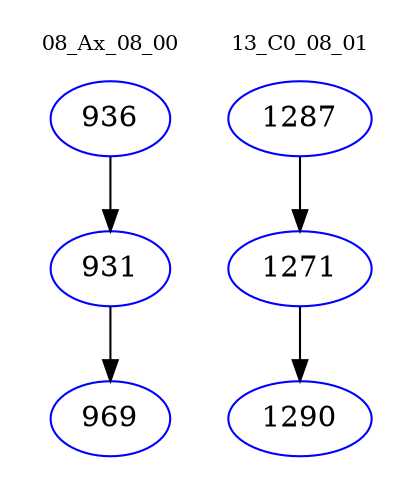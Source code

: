 digraph{
subgraph cluster_0 {
color = white
label = "08_Ax_08_00";
fontsize=10;
T0_936 [label="936", color="blue"]
T0_936 -> T0_931 [color="black"]
T0_931 [label="931", color="blue"]
T0_931 -> T0_969 [color="black"]
T0_969 [label="969", color="blue"]
}
subgraph cluster_1 {
color = white
label = "13_C0_08_01";
fontsize=10;
T1_1287 [label="1287", color="blue"]
T1_1287 -> T1_1271 [color="black"]
T1_1271 [label="1271", color="blue"]
T1_1271 -> T1_1290 [color="black"]
T1_1290 [label="1290", color="blue"]
}
}
